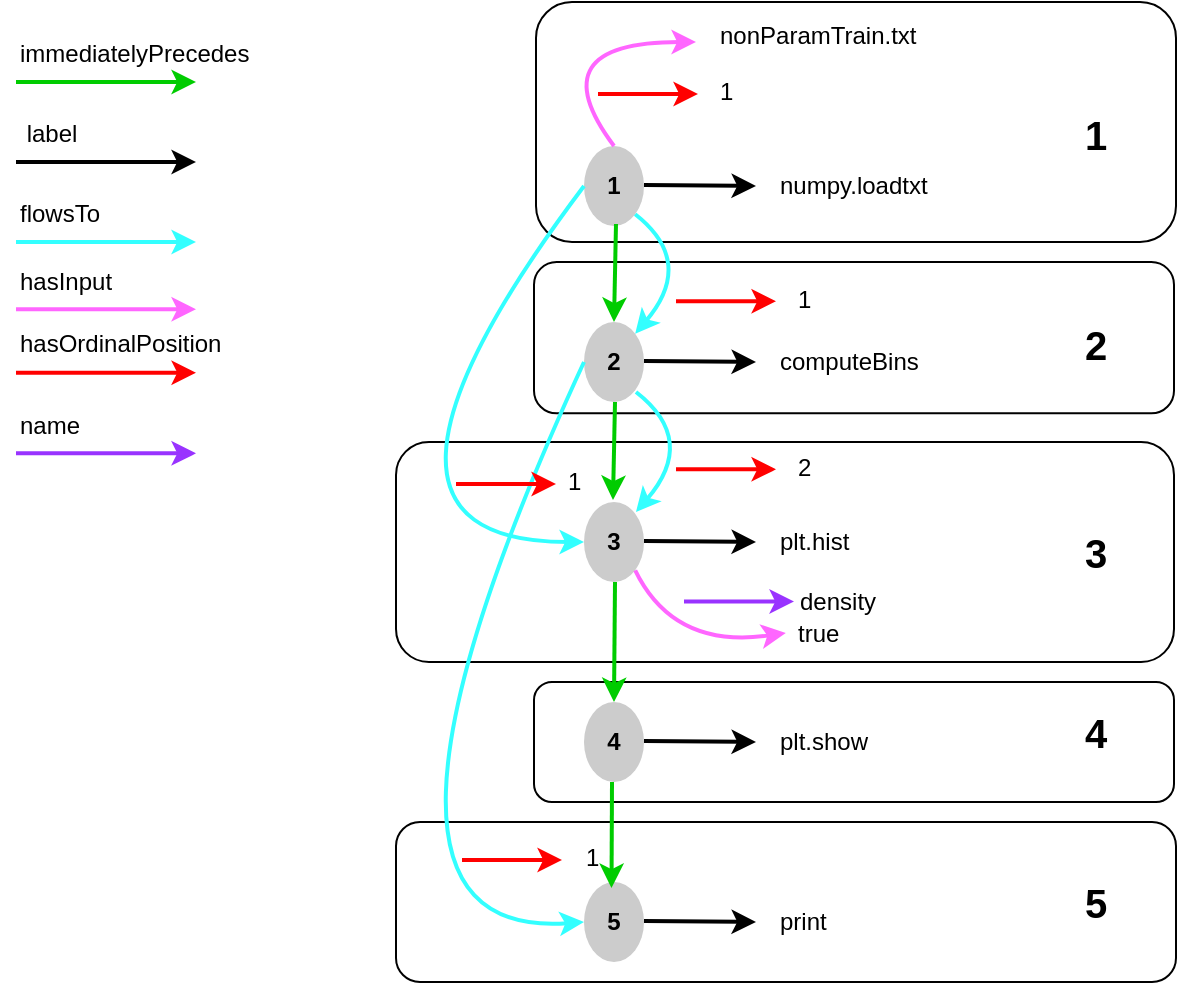 <mxfile version="20.0.1" type="github">
  <diagram name="Seite-1" id="iXZENEn_q2fQllutZCWd">
    <mxGraphModel dx="1426" dy="682" grid="1" gridSize="10" guides="1" tooltips="1" connect="1" arrows="1" fold="1" page="1" pageScale="1" pageWidth="827" pageHeight="1169" math="0" shadow="0">
      <root>
        <mxCell id="0" />
        <mxCell id="1" parent="0" />
        <mxCell id="ZHsEEIwiQLsHOn7oS_-y-56" value="" style="rounded=1;whiteSpace=wrap;html=1;" parent="1" vertex="1">
          <mxGeometry x="220" y="440" width="390" height="80" as="geometry" />
        </mxCell>
        <mxCell id="ZHsEEIwiQLsHOn7oS_-y-55" value="" style="rounded=1;whiteSpace=wrap;html=1;" parent="1" vertex="1">
          <mxGeometry x="289" y="370" width="320" height="60" as="geometry" />
        </mxCell>
        <mxCell id="ZHsEEIwiQLsHOn7oS_-y-54" value="" style="rounded=1;whiteSpace=wrap;html=1;" parent="1" vertex="1">
          <mxGeometry x="220" y="250" width="389" height="110" as="geometry" />
        </mxCell>
        <mxCell id="ZHsEEIwiQLsHOn7oS_-y-53" value="" style="rounded=1;whiteSpace=wrap;html=1;" parent="1" vertex="1">
          <mxGeometry x="289" y="160" width="320" height="75.67" as="geometry" />
        </mxCell>
        <mxCell id="ZHsEEIwiQLsHOn7oS_-y-52" value="" style="rounded=1;whiteSpace=wrap;html=1;" parent="1" vertex="1">
          <mxGeometry x="290" y="30" width="320" height="120" as="geometry" />
        </mxCell>
        <mxCell id="Op6j-uJR2z3PEhxc3Ha4-1" value="" style="endArrow=classic;html=1;rounded=0;strokeColor=#00CC00;strokeWidth=2;" parent="1" edge="1">
          <mxGeometry width="50" height="50" relative="1" as="geometry">
            <mxPoint x="30" y="70" as="sourcePoint" />
            <mxPoint x="120" y="70" as="targetPoint" />
          </mxGeometry>
        </mxCell>
        <mxCell id="Op6j-uJR2z3PEhxc3Ha4-2" value="immediatelyPrecedes" style="text;html=1;strokeColor=none;fillColor=none;align=left;verticalAlign=middle;whiteSpace=wrap;rounded=0;" parent="1" vertex="1">
          <mxGeometry x="30" y="50" width="100" height="12" as="geometry" />
        </mxCell>
        <mxCell id="Op6j-uJR2z3PEhxc3Ha4-9" value="" style="endArrow=classic;html=1;rounded=0;strokeColor=#000000;strokeWidth=2;" parent="1" edge="1">
          <mxGeometry width="50" height="50" relative="1" as="geometry">
            <mxPoint x="30" y="110" as="sourcePoint" />
            <mxPoint x="120" y="110" as="targetPoint" />
          </mxGeometry>
        </mxCell>
        <mxCell id="Op6j-uJR2z3PEhxc3Ha4-10" value="&amp;nbsp;label" style="text;html=1;strokeColor=none;fillColor=none;align=left;verticalAlign=middle;whiteSpace=wrap;rounded=0;" parent="1" vertex="1">
          <mxGeometry x="30" y="90" width="100" height="12" as="geometry" />
        </mxCell>
        <mxCell id="Op6j-uJR2z3PEhxc3Ha4-11" value="" style="endArrow=classic;html=1;rounded=0;strokeColor=#33FFFF;strokeWidth=2;" parent="1" edge="1">
          <mxGeometry width="50" height="50" relative="1" as="geometry">
            <mxPoint x="30" y="150" as="sourcePoint" />
            <mxPoint x="120" y="150" as="targetPoint" />
          </mxGeometry>
        </mxCell>
        <mxCell id="Op6j-uJR2z3PEhxc3Ha4-12" value="flowsTo" style="text;html=1;strokeColor=none;fillColor=none;align=left;verticalAlign=middle;whiteSpace=wrap;rounded=0;" parent="1" vertex="1">
          <mxGeometry x="30" y="130" width="100" height="12" as="geometry" />
        </mxCell>
        <mxCell id="ZHsEEIwiQLsHOn7oS_-y-2" value="1" style="ellipse;whiteSpace=wrap;html=1;strokeColor=none;fillColor=#CCCCCC;fontStyle=1" parent="1" vertex="1">
          <mxGeometry x="314" y="102" width="30" height="40" as="geometry" />
        </mxCell>
        <mxCell id="ZHsEEIwiQLsHOn7oS_-y-3" value="" style="endArrow=classic;html=1;rounded=0;strokeColor=#000000;strokeWidth=2;" parent="1" edge="1">
          <mxGeometry width="50" height="50" relative="1" as="geometry">
            <mxPoint x="344" y="121.5" as="sourcePoint" />
            <mxPoint x="400" y="122" as="targetPoint" />
          </mxGeometry>
        </mxCell>
        <mxCell id="ZHsEEIwiQLsHOn7oS_-y-4" value="numpy.loadtxt" style="text;html=1;strokeColor=none;fillColor=none;align=left;verticalAlign=middle;whiteSpace=wrap;rounded=0;" parent="1" vertex="1">
          <mxGeometry x="410" y="107" width="60" height="30" as="geometry" />
        </mxCell>
        <mxCell id="ZHsEEIwiQLsHOn7oS_-y-5" value="2" style="ellipse;whiteSpace=wrap;html=1;strokeColor=none;fillColor=#CCCCCC;fontStyle=1" parent="1" vertex="1">
          <mxGeometry x="314" y="190" width="30" height="40" as="geometry" />
        </mxCell>
        <mxCell id="ZHsEEIwiQLsHOn7oS_-y-6" value="" style="endArrow=classic;html=1;rounded=0;strokeColor=#000000;strokeWidth=2;" parent="1" edge="1">
          <mxGeometry width="50" height="50" relative="1" as="geometry">
            <mxPoint x="344" y="209.5" as="sourcePoint" />
            <mxPoint x="400" y="210" as="targetPoint" />
          </mxGeometry>
        </mxCell>
        <mxCell id="ZHsEEIwiQLsHOn7oS_-y-7" value="computeBins" style="text;html=1;strokeColor=none;fillColor=none;align=left;verticalAlign=middle;whiteSpace=wrap;rounded=0;" parent="1" vertex="1">
          <mxGeometry x="410" y="195" width="60" height="30" as="geometry" />
        </mxCell>
        <mxCell id="ZHsEEIwiQLsHOn7oS_-y-8" value="3" style="ellipse;whiteSpace=wrap;html=1;strokeColor=none;fillColor=#CCCCCC;fontStyle=1" parent="1" vertex="1">
          <mxGeometry x="314" y="280" width="30" height="40" as="geometry" />
        </mxCell>
        <mxCell id="ZHsEEIwiQLsHOn7oS_-y-9" value="" style="endArrow=classic;html=1;rounded=0;strokeColor=#000000;strokeWidth=2;" parent="1" edge="1">
          <mxGeometry width="50" height="50" relative="1" as="geometry">
            <mxPoint x="344" y="299.5" as="sourcePoint" />
            <mxPoint x="400" y="300" as="targetPoint" />
          </mxGeometry>
        </mxCell>
        <mxCell id="ZHsEEIwiQLsHOn7oS_-y-10" value="plt.hist" style="text;html=1;strokeColor=none;fillColor=none;align=left;verticalAlign=middle;whiteSpace=wrap;rounded=0;" parent="1" vertex="1">
          <mxGeometry x="410" y="285" width="60" height="30" as="geometry" />
        </mxCell>
        <mxCell id="ZHsEEIwiQLsHOn7oS_-y-11" value="" style="endArrow=classic;html=1;rounded=0;strokeColor=#00CC00;strokeWidth=2;entryX=0.5;entryY=0;entryDx=0;entryDy=0;" parent="1" target="ZHsEEIwiQLsHOn7oS_-y-5" edge="1">
          <mxGeometry width="50" height="50" relative="1" as="geometry">
            <mxPoint x="330" y="141" as="sourcePoint" />
            <mxPoint x="420" y="141" as="targetPoint" />
          </mxGeometry>
        </mxCell>
        <mxCell id="ZHsEEIwiQLsHOn7oS_-y-12" value="" style="endArrow=classic;html=1;strokeColor=#33FFFF;strokeWidth=2;exitX=1;exitY=1;exitDx=0;exitDy=0;entryX=1;entryY=0;entryDx=0;entryDy=0;curved=1;" parent="1" source="ZHsEEIwiQLsHOn7oS_-y-2" target="ZHsEEIwiQLsHOn7oS_-y-5" edge="1">
          <mxGeometry width="50" height="50" relative="1" as="geometry">
            <mxPoint x="360" y="142" as="sourcePoint" />
            <mxPoint x="450" y="142" as="targetPoint" />
            <Array as="points">
              <mxPoint x="370" y="160" />
            </Array>
          </mxGeometry>
        </mxCell>
        <mxCell id="ZHsEEIwiQLsHOn7oS_-y-13" value="" style="endArrow=classic;html=1;rounded=0;strokeColor=#FF66FF;strokeWidth=2;" parent="1" edge="1">
          <mxGeometry width="50" height="50" relative="1" as="geometry">
            <mxPoint x="30" y="183.64" as="sourcePoint" />
            <mxPoint x="120" y="183.64" as="targetPoint" />
          </mxGeometry>
        </mxCell>
        <mxCell id="ZHsEEIwiQLsHOn7oS_-y-14" value="hasInput" style="text;html=1;strokeColor=none;fillColor=none;align=left;verticalAlign=middle;whiteSpace=wrap;rounded=0;" parent="1" vertex="1">
          <mxGeometry x="30" y="163.64" width="100" height="12" as="geometry" />
        </mxCell>
        <mxCell id="ZHsEEIwiQLsHOn7oS_-y-17" value="" style="endArrow=classic;html=1;rounded=0;strokeColor=#FF0000;strokeWidth=2;" parent="1" edge="1">
          <mxGeometry width="50" height="50" relative="1" as="geometry">
            <mxPoint x="30" y="215.33" as="sourcePoint" />
            <mxPoint x="120" y="215.33" as="targetPoint" />
          </mxGeometry>
        </mxCell>
        <mxCell id="ZHsEEIwiQLsHOn7oS_-y-18" value="hasOrdinalPosition" style="text;html=1;strokeColor=none;fillColor=none;align=left;verticalAlign=middle;whiteSpace=wrap;rounded=0;" parent="1" vertex="1">
          <mxGeometry x="30" y="195.33" width="100" height="12" as="geometry" />
        </mxCell>
        <mxCell id="ZHsEEIwiQLsHOn7oS_-y-19" value="" style="endArrow=classic;html=1;rounded=0;strokeColor=#9933FF;strokeWidth=2;" parent="1" edge="1">
          <mxGeometry width="50" height="50" relative="1" as="geometry">
            <mxPoint x="30" y="255.67" as="sourcePoint" />
            <mxPoint x="120" y="255.67" as="targetPoint" />
          </mxGeometry>
        </mxCell>
        <mxCell id="ZHsEEIwiQLsHOn7oS_-y-20" value="name" style="text;html=1;strokeColor=none;fillColor=none;align=left;verticalAlign=middle;whiteSpace=wrap;rounded=0;" parent="1" vertex="1">
          <mxGeometry x="30" y="235.67" width="100" height="12" as="geometry" />
        </mxCell>
        <mxCell id="ZHsEEIwiQLsHOn7oS_-y-21" value="" style="endArrow=classic;html=1;rounded=0;strokeColor=#FF0000;strokeWidth=2;" parent="1" edge="1">
          <mxGeometry width="50" height="50" relative="1" as="geometry">
            <mxPoint x="360" y="179.64" as="sourcePoint" />
            <mxPoint x="410" y="179.64" as="targetPoint" />
          </mxGeometry>
        </mxCell>
        <mxCell id="ZHsEEIwiQLsHOn7oS_-y-22" value="1" style="text;html=1;strokeColor=none;fillColor=none;align=left;verticalAlign=middle;whiteSpace=wrap;rounded=0;" parent="1" vertex="1">
          <mxGeometry x="419" y="163.64" width="60" height="30" as="geometry" />
        </mxCell>
        <mxCell id="ZHsEEIwiQLsHOn7oS_-y-23" value="" style="endArrow=classic;html=1;strokeColor=#FF66FF;strokeWidth=2;exitX=0.5;exitY=0;exitDx=0;exitDy=0;curved=1;" parent="1" source="ZHsEEIwiQLsHOn7oS_-y-2" edge="1">
          <mxGeometry width="50" height="50" relative="1" as="geometry">
            <mxPoint x="329" y="80" as="sourcePoint" />
            <mxPoint x="370" y="50" as="targetPoint" />
            <Array as="points">
              <mxPoint x="290" y="50" />
            </Array>
          </mxGeometry>
        </mxCell>
        <mxCell id="ZHsEEIwiQLsHOn7oS_-y-24" value="nonParamTrain.txt" style="text;html=1;strokeColor=none;fillColor=none;align=left;verticalAlign=middle;whiteSpace=wrap;rounded=0;" parent="1" vertex="1">
          <mxGeometry x="380" y="32" width="60" height="30" as="geometry" />
        </mxCell>
        <mxCell id="ZHsEEIwiQLsHOn7oS_-y-25" value="" style="endArrow=classic;html=1;rounded=0;strokeColor=#FF0000;strokeWidth=2;" parent="1" edge="1">
          <mxGeometry width="50" height="50" relative="1" as="geometry">
            <mxPoint x="321" y="76.0" as="sourcePoint" />
            <mxPoint x="371" y="76" as="targetPoint" />
          </mxGeometry>
        </mxCell>
        <mxCell id="ZHsEEIwiQLsHOn7oS_-y-26" value="1" style="text;html=1;strokeColor=none;fillColor=none;align=left;verticalAlign=middle;whiteSpace=wrap;rounded=0;" parent="1" vertex="1">
          <mxGeometry x="380" y="60" width="60" height="30" as="geometry" />
        </mxCell>
        <mxCell id="ZHsEEIwiQLsHOn7oS_-y-27" value="" style="endArrow=classic;html=1;rounded=0;strokeColor=#00CC00;strokeWidth=2;entryX=0.5;entryY=0;entryDx=0;entryDy=0;" parent="1" edge="1">
          <mxGeometry width="50" height="50" relative="1" as="geometry">
            <mxPoint x="329.5" y="230" as="sourcePoint" />
            <mxPoint x="328.5" y="279" as="targetPoint" />
          </mxGeometry>
        </mxCell>
        <mxCell id="ZHsEEIwiQLsHOn7oS_-y-28" value="4" style="ellipse;whiteSpace=wrap;html=1;strokeColor=none;fillColor=#CCCCCC;fontStyle=1" parent="1" vertex="1">
          <mxGeometry x="314" y="380" width="30" height="40" as="geometry" />
        </mxCell>
        <mxCell id="ZHsEEIwiQLsHOn7oS_-y-29" value="" style="endArrow=classic;html=1;rounded=0;strokeColor=#000000;strokeWidth=2;" parent="1" edge="1">
          <mxGeometry width="50" height="50" relative="1" as="geometry">
            <mxPoint x="344" y="399.5" as="sourcePoint" />
            <mxPoint x="400" y="400" as="targetPoint" />
          </mxGeometry>
        </mxCell>
        <mxCell id="ZHsEEIwiQLsHOn7oS_-y-30" value="plt.show" style="text;html=1;strokeColor=none;fillColor=none;align=left;verticalAlign=middle;whiteSpace=wrap;rounded=0;" parent="1" vertex="1">
          <mxGeometry x="410" y="385" width="60" height="30" as="geometry" />
        </mxCell>
        <mxCell id="ZHsEEIwiQLsHOn7oS_-y-31" value="" style="endArrow=classic;html=1;rounded=0;strokeColor=#00CC00;strokeWidth=2;entryX=0.5;entryY=0;entryDx=0;entryDy=0;" parent="1" target="ZHsEEIwiQLsHOn7oS_-y-28" edge="1">
          <mxGeometry width="50" height="50" relative="1" as="geometry">
            <mxPoint x="329.5" y="320" as="sourcePoint" />
            <mxPoint x="328.5" y="369" as="targetPoint" />
          </mxGeometry>
        </mxCell>
        <mxCell id="ZHsEEIwiQLsHOn7oS_-y-32" value="5" style="ellipse;whiteSpace=wrap;html=1;strokeColor=none;fillColor=#CCCCCC;fontStyle=1" parent="1" vertex="1">
          <mxGeometry x="314" y="470" width="30" height="40" as="geometry" />
        </mxCell>
        <mxCell id="ZHsEEIwiQLsHOn7oS_-y-33" value="" style="endArrow=classic;html=1;rounded=0;strokeColor=#000000;strokeWidth=2;" parent="1" edge="1">
          <mxGeometry width="50" height="50" relative="1" as="geometry">
            <mxPoint x="344" y="489.5" as="sourcePoint" />
            <mxPoint x="400" y="490" as="targetPoint" />
          </mxGeometry>
        </mxCell>
        <mxCell id="ZHsEEIwiQLsHOn7oS_-y-34" value="print" style="text;html=1;strokeColor=none;fillColor=none;align=left;verticalAlign=middle;whiteSpace=wrap;rounded=0;" parent="1" vertex="1">
          <mxGeometry x="410" y="475" width="60" height="30" as="geometry" />
        </mxCell>
        <mxCell id="ZHsEEIwiQLsHOn7oS_-y-35" value="" style="endArrow=classic;html=1;rounded=0;strokeColor=#00CC00;strokeWidth=2;entryX=0.25;entryY=1;entryDx=0;entryDy=0;" parent="1" target="ZHsEEIwiQLsHOn7oS_-y-38" edge="1">
          <mxGeometry width="50" height="50" relative="1" as="geometry">
            <mxPoint x="328" y="420" as="sourcePoint" />
            <mxPoint x="329" y="440" as="targetPoint" />
          </mxGeometry>
        </mxCell>
        <mxCell id="ZHsEEIwiQLsHOn7oS_-y-36" value="" style="endArrow=classic;html=1;strokeColor=#33FFFF;strokeWidth=2;exitX=0;exitY=0.5;exitDx=0;exitDy=0;entryX=0;entryY=0.5;entryDx=0;entryDy=0;curved=1;" parent="1" source="ZHsEEIwiQLsHOn7oS_-y-5" target="ZHsEEIwiQLsHOn7oS_-y-32" edge="1">
          <mxGeometry width="50" height="50" relative="1" as="geometry">
            <mxPoint x="260" y="225" as="sourcePoint" />
            <mxPoint x="350" y="225" as="targetPoint" />
            <Array as="points">
              <mxPoint x="180" y="500" />
            </Array>
          </mxGeometry>
        </mxCell>
        <mxCell id="ZHsEEIwiQLsHOn7oS_-y-37" value="" style="endArrow=classic;html=1;rounded=0;strokeColor=#FF0000;strokeWidth=2;" parent="1" edge="1">
          <mxGeometry width="50" height="50" relative="1" as="geometry">
            <mxPoint x="253" y="459" as="sourcePoint" />
            <mxPoint x="303" y="459" as="targetPoint" />
          </mxGeometry>
        </mxCell>
        <mxCell id="ZHsEEIwiQLsHOn7oS_-y-38" value="1" style="text;html=1;strokeColor=none;fillColor=none;align=left;verticalAlign=middle;whiteSpace=wrap;rounded=0;" parent="1" vertex="1">
          <mxGeometry x="313" y="443" width="59" height="30" as="geometry" />
        </mxCell>
        <mxCell id="ZHsEEIwiQLsHOn7oS_-y-40" value="" style="endArrow=classic;html=1;strokeColor=#33FFFF;strokeWidth=2;exitX=0;exitY=0.5;exitDx=0;exitDy=0;entryX=0;entryY=0.5;entryDx=0;entryDy=0;curved=1;" parent="1" source="ZHsEEIwiQLsHOn7oS_-y-2" target="ZHsEEIwiQLsHOn7oS_-y-8" edge="1">
          <mxGeometry width="50" height="50" relative="1" as="geometry">
            <mxPoint x="384" y="220" as="sourcePoint" />
            <mxPoint x="384" y="490" as="targetPoint" />
            <Array as="points">
              <mxPoint x="180" y="300" />
            </Array>
          </mxGeometry>
        </mxCell>
        <mxCell id="ZHsEEIwiQLsHOn7oS_-y-41" value="" style="endArrow=classic;html=1;rounded=0;strokeColor=#FF0000;strokeWidth=2;" parent="1" edge="1">
          <mxGeometry width="50" height="50" relative="1" as="geometry">
            <mxPoint x="250" y="270.98" as="sourcePoint" />
            <mxPoint x="300" y="270.98" as="targetPoint" />
          </mxGeometry>
        </mxCell>
        <mxCell id="ZHsEEIwiQLsHOn7oS_-y-42" value="1" style="text;html=1;strokeColor=none;fillColor=none;align=left;verticalAlign=middle;whiteSpace=wrap;rounded=0;" parent="1" vertex="1">
          <mxGeometry x="304" y="255" width="59" height="30" as="geometry" />
        </mxCell>
        <mxCell id="ZHsEEIwiQLsHOn7oS_-y-45" value="" style="endArrow=classic;html=1;strokeColor=#33FFFF;strokeWidth=2;exitX=1;exitY=1;exitDx=0;exitDy=0;entryX=1;entryY=0;entryDx=0;entryDy=0;curved=1;" parent="1" edge="1">
          <mxGeometry width="50" height="50" relative="1" as="geometry">
            <mxPoint x="340" y="225" as="sourcePoint" />
            <mxPoint x="340" y="285" as="targetPoint" />
            <Array as="points">
              <mxPoint x="371" y="249" />
            </Array>
          </mxGeometry>
        </mxCell>
        <mxCell id="ZHsEEIwiQLsHOn7oS_-y-46" value="" style="endArrow=classic;html=1;rounded=0;strokeColor=#FF0000;strokeWidth=2;" parent="1" edge="1">
          <mxGeometry width="50" height="50" relative="1" as="geometry">
            <mxPoint x="360" y="263.67" as="sourcePoint" />
            <mxPoint x="410" y="263.67" as="targetPoint" />
          </mxGeometry>
        </mxCell>
        <mxCell id="ZHsEEIwiQLsHOn7oS_-y-47" value="2" style="text;html=1;strokeColor=none;fillColor=none;align=left;verticalAlign=middle;whiteSpace=wrap;rounded=0;" parent="1" vertex="1">
          <mxGeometry x="419" y="247.67" width="60" height="30" as="geometry" />
        </mxCell>
        <mxCell id="ZHsEEIwiQLsHOn7oS_-y-48" value="" style="endArrow=classic;html=1;strokeColor=#FF66FF;strokeWidth=2;exitX=1;exitY=1;exitDx=0;exitDy=0;curved=1;entryX=-0.068;entryY=0.473;entryDx=0;entryDy=0;entryPerimeter=0;" parent="1" source="ZHsEEIwiQLsHOn7oS_-y-8" target="ZHsEEIwiQLsHOn7oS_-y-50" edge="1">
          <mxGeometry width="50" height="50" relative="1" as="geometry">
            <mxPoint x="342.14" y="301.36" as="sourcePoint" />
            <mxPoint x="418.86" y="353.64" as="targetPoint" />
            <Array as="points">
              <mxPoint x="358.86" y="353.64" />
            </Array>
          </mxGeometry>
        </mxCell>
        <mxCell id="ZHsEEIwiQLsHOn7oS_-y-49" value="" style="endArrow=classic;html=1;rounded=0;strokeColor=#9933FF;strokeWidth=2;" parent="1" edge="1">
          <mxGeometry width="50" height="50" relative="1" as="geometry">
            <mxPoint x="364" y="329.76" as="sourcePoint" />
            <mxPoint x="419" y="329.76" as="targetPoint" />
          </mxGeometry>
        </mxCell>
        <mxCell id="ZHsEEIwiQLsHOn7oS_-y-50" value="true" style="text;html=1;strokeColor=none;fillColor=none;align=left;verticalAlign=middle;whiteSpace=wrap;rounded=0;" parent="1" vertex="1">
          <mxGeometry x="419" y="331.31" width="60" height="30" as="geometry" />
        </mxCell>
        <mxCell id="ZHsEEIwiQLsHOn7oS_-y-51" value="density" style="text;html=1;strokeColor=none;fillColor=none;align=left;verticalAlign=middle;whiteSpace=wrap;rounded=0;" parent="1" vertex="1">
          <mxGeometry x="420" y="315" width="60" height="30" as="geometry" />
        </mxCell>
        <mxCell id="ZHsEEIwiQLsHOn7oS_-y-61" value="&lt;font style=&quot;font-size: 20px;&quot;&gt;&lt;b&gt;1&lt;/b&gt;&lt;/font&gt;" style="text;html=1;strokeColor=none;fillColor=none;align=center;verticalAlign=middle;whiteSpace=wrap;rounded=0;" parent="1" vertex="1">
          <mxGeometry x="540" y="81" width="60" height="30" as="geometry" />
        </mxCell>
        <mxCell id="ZHsEEIwiQLsHOn7oS_-y-62" value="&lt;font style=&quot;font-size: 20px;&quot;&gt;&lt;b&gt;2&lt;/b&gt;&lt;/font&gt;" style="text;html=1;strokeColor=none;fillColor=none;align=center;verticalAlign=middle;whiteSpace=wrap;rounded=0;" parent="1" vertex="1">
          <mxGeometry x="540" y="186.33" width="60" height="30" as="geometry" />
        </mxCell>
        <mxCell id="ZHsEEIwiQLsHOn7oS_-y-63" value="&lt;font style=&quot;font-size: 20px;&quot;&gt;&lt;b&gt;3&lt;/b&gt;&lt;/font&gt;" style="text;html=1;strokeColor=none;fillColor=none;align=center;verticalAlign=middle;whiteSpace=wrap;rounded=0;" parent="1" vertex="1">
          <mxGeometry x="540" y="290" width="60" height="30" as="geometry" />
        </mxCell>
        <mxCell id="ZHsEEIwiQLsHOn7oS_-y-64" value="&lt;font style=&quot;font-size: 20px;&quot;&gt;&lt;b&gt;4&lt;/b&gt;&lt;/font&gt;" style="text;html=1;strokeColor=none;fillColor=none;align=center;verticalAlign=middle;whiteSpace=wrap;rounded=0;" parent="1" vertex="1">
          <mxGeometry x="540" y="380" width="60" height="30" as="geometry" />
        </mxCell>
        <mxCell id="ZHsEEIwiQLsHOn7oS_-y-65" value="&lt;font style=&quot;font-size: 20px;&quot;&gt;&lt;b&gt;5&lt;/b&gt;&lt;/font&gt;" style="text;html=1;strokeColor=none;fillColor=none;align=center;verticalAlign=middle;whiteSpace=wrap;rounded=0;" parent="1" vertex="1">
          <mxGeometry x="540" y="465" width="60" height="30" as="geometry" />
        </mxCell>
      </root>
    </mxGraphModel>
  </diagram>
</mxfile>
